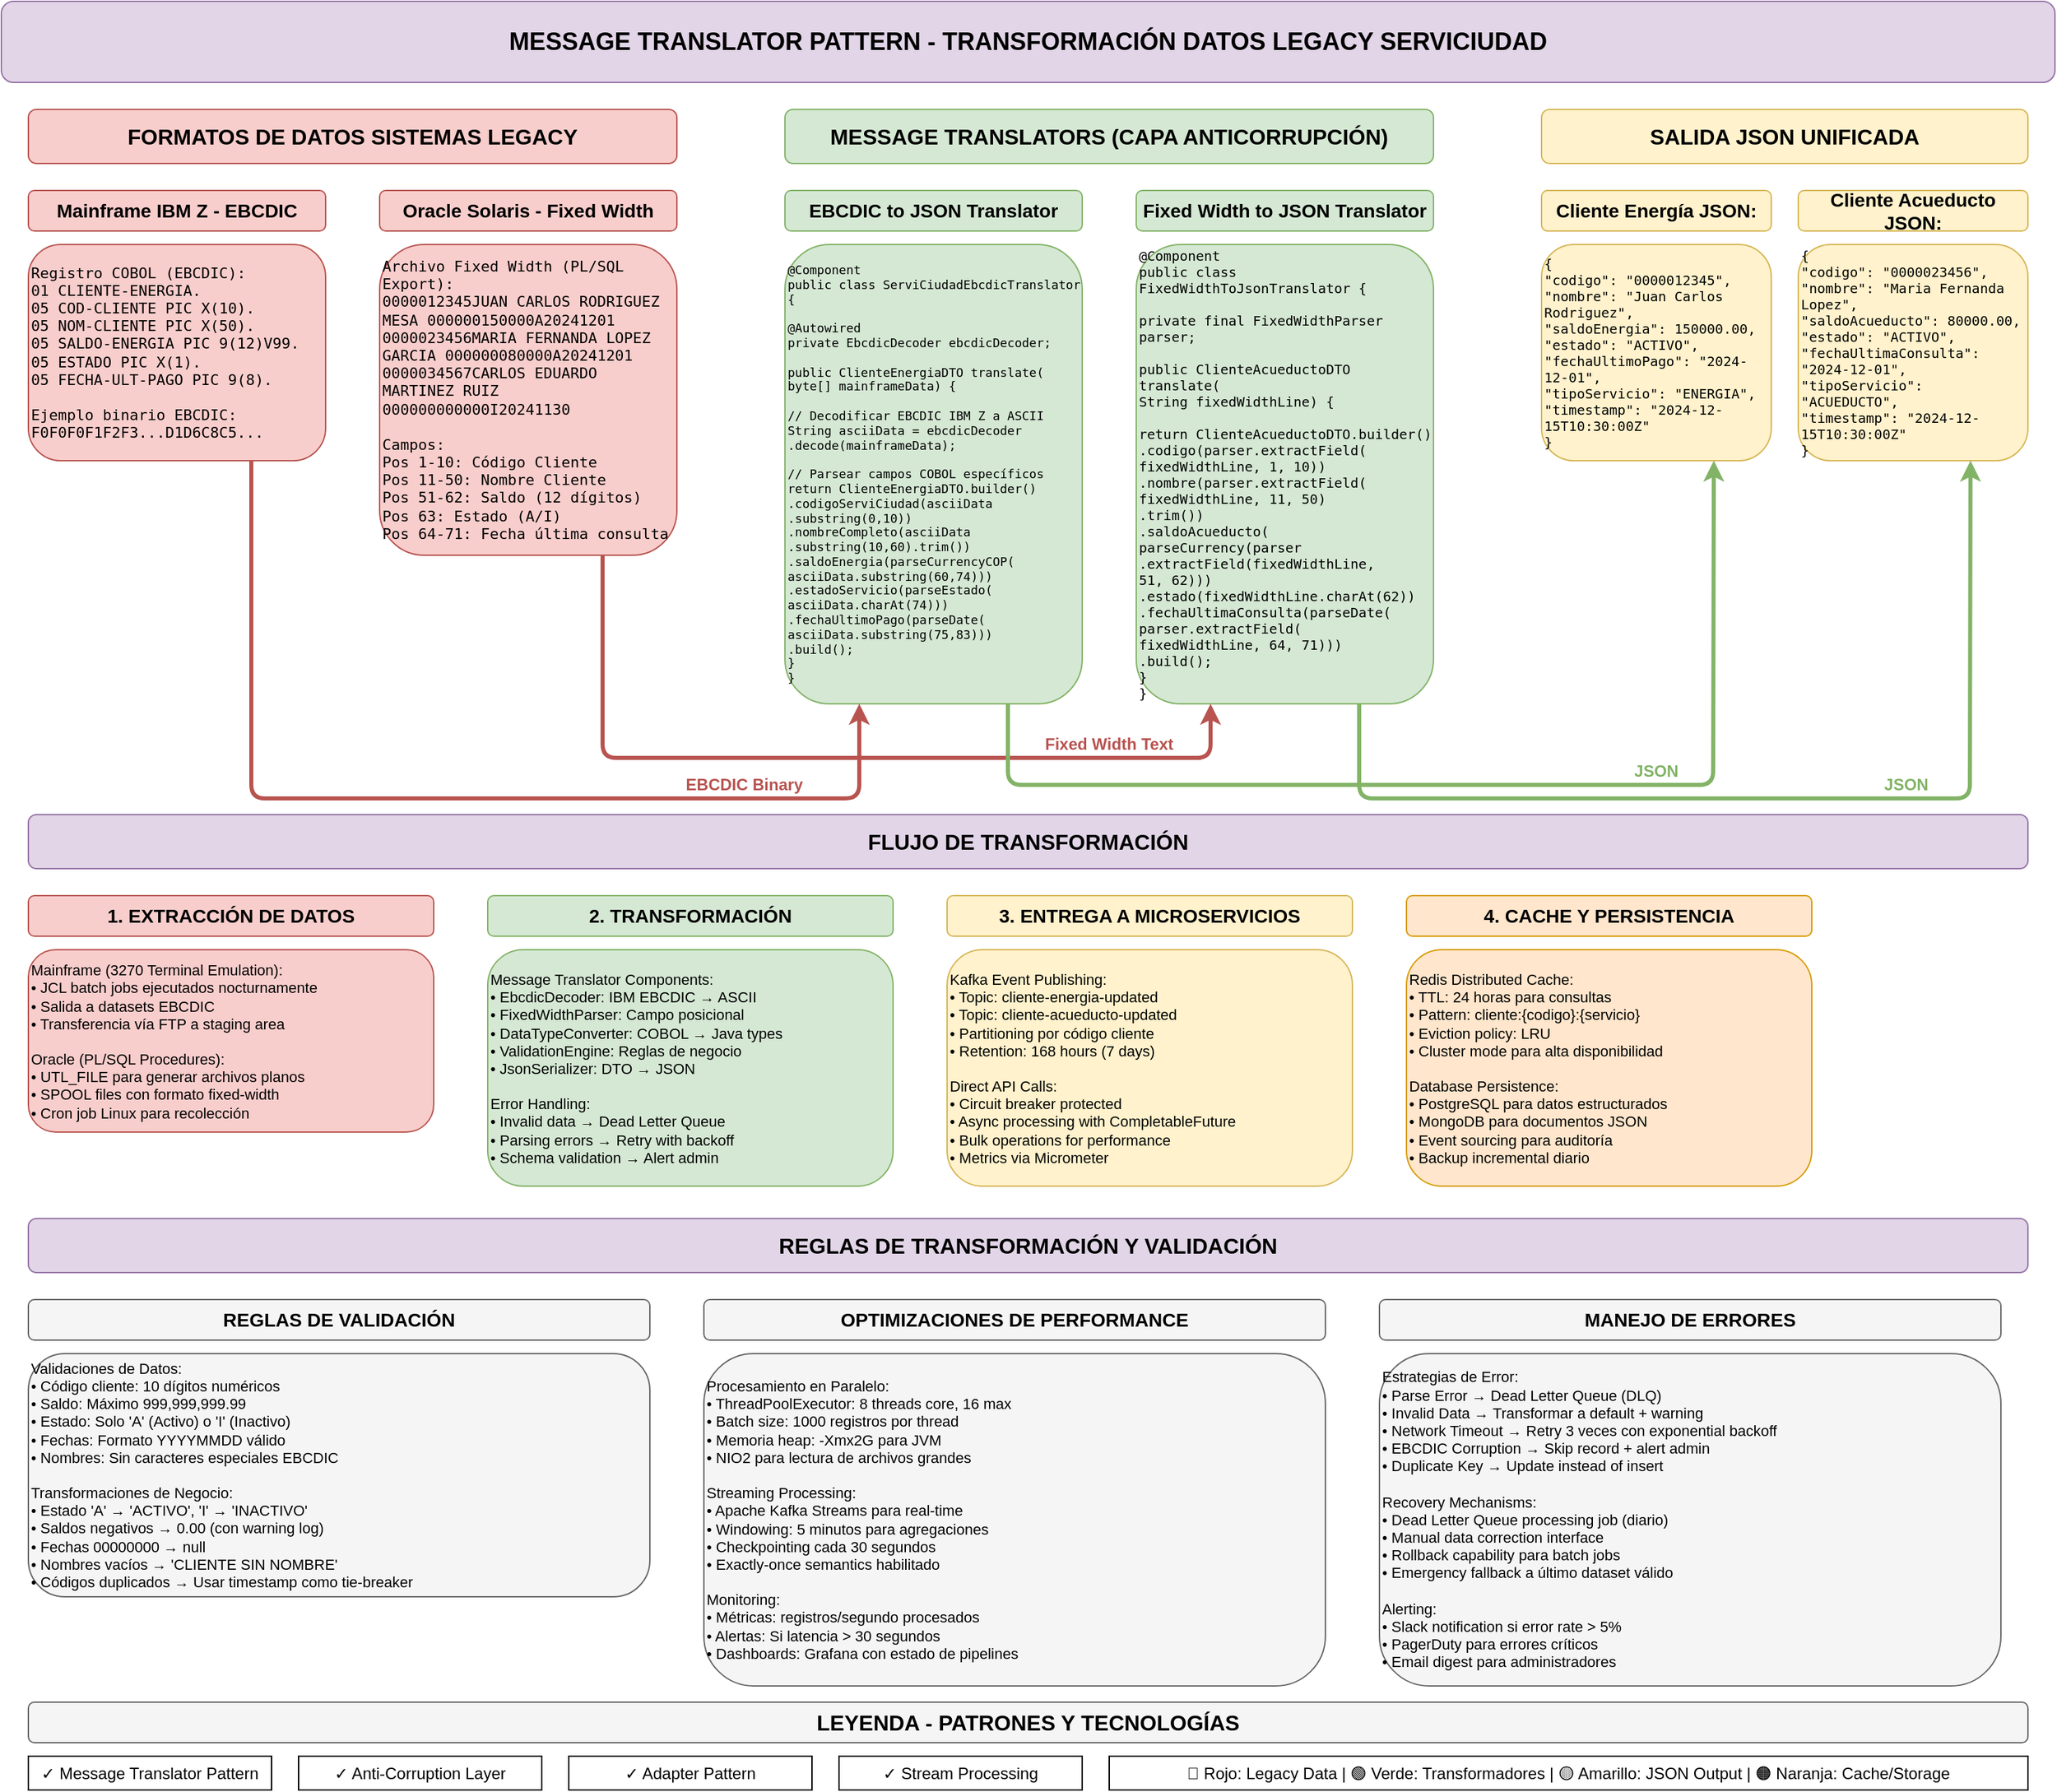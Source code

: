 <mxfile version="28.0.6">
  <diagram name="Message Translator Pattern" id="hSLeXp8D4B465JAbpXnK">
    <mxGraphModel dx="2978" dy="1778" grid="1" gridSize="10" guides="1" tooltips="1" connect="1" arrows="1" fold="1" page="1" pageScale="1" pageWidth="2336" pageHeight="1654" math="0" shadow="0">
      <root>
        <mxCell id="0" />
        <mxCell id="1" parent="0" />
        <mxCell id="lwAvNX4n_n1KdyO2GL06-1" value="MESSAGE TRANSLATOR PATTERN - TRANSFORMACIÓN DATOS LEGACY SERVICIUDAD" style="rounded=1;whiteSpace=wrap;html=1;fillColor=#e1d5e7;strokeColor=#9673a6;fontSize=18;fontStyle=1;" vertex="1" parent="1">
          <mxGeometry x="408" y="165" width="1520" height="60" as="geometry" />
        </mxCell>
        <mxCell id="lwAvNX4n_n1KdyO2GL06-2" value="FORMATOS DE DATOS SISTEMAS LEGACY" style="rounded=1;whiteSpace=wrap;html=1;fillColor=#f8cecc;strokeColor=#b85450;fontSize=16;fontStyle=1;" vertex="1" parent="1">
          <mxGeometry x="428" y="245" width="480" height="40" as="geometry" />
        </mxCell>
        <mxCell id="lwAvNX4n_n1KdyO2GL06-3" value="Mainframe IBM Z - EBCDIC" style="rounded=1;whiteSpace=wrap;html=1;fillColor=#f8cecc;strokeColor=#b85450;fontSize=14;fontStyle=1;" vertex="1" parent="1">
          <mxGeometry x="428" y="305" width="220" height="30" as="geometry" />
        </mxCell>
        <mxCell id="lwAvNX4n_n1KdyO2GL06-4" value="Registro COBOL (EBCDIC):&#xa;01 CLIENTE-ENERGIA.&#xa;   05 COD-CLIENTE     PIC X(10).&#xa;   05 NOM-CLIENTE     PIC X(50).&#xa;   05 SALDO-ENERGIA   PIC 9(12)V99.&#xa;   05 ESTADO          PIC X(1).&#xa;   05 FECHA-ULT-PAGO  PIC 9(8).&#xa;&#xa;Ejemplo binario EBCDIC:&#xa;F0F0F0F1F2F3...D1D6C8C5..." style="rounded=1;whiteSpace=wrap;html=1;fillColor=#f8cecc;strokeColor=#b85450;align=left;fontFamily=monospace;fontSize=11;" vertex="1" parent="1">
          <mxGeometry x="428" y="345" width="220" height="160" as="geometry" />
        </mxCell>
        <mxCell id="lwAvNX4n_n1KdyO2GL06-5" value="Oracle Solaris - Fixed Width" style="rounded=1;whiteSpace=wrap;html=1;fillColor=#f8cecc;strokeColor=#b85450;fontSize=14;fontStyle=1;" vertex="1" parent="1">
          <mxGeometry x="688" y="305" width="220" height="30" as="geometry" />
        </mxCell>
        <mxCell id="lwAvNX4n_n1KdyO2GL06-6" value="Archivo Fixed Width (PL/SQL Export):&#xa;0000012345JUAN CARLOS RODRIGUEZ MESA    000000150000A20241201&#xa;0000023456MARIA FERNANDA LOPEZ GARCIA   000000080000A20241201&#xa;0000034567CARLOS EDUARDO MARTINEZ RUIZ  000000000000I20241130&#xa;&#xa;Campos:&#xa;Pos 1-10:   Código Cliente&#xa;Pos 11-50:  Nombre Cliente&#xa;Pos 51-62:  Saldo (12 dígitos)&#xa;Pos 63:     Estado (A/I)&#xa;Pos 64-71:  Fecha última consulta" style="rounded=1;whiteSpace=wrap;html=1;fillColor=#f8cecc;strokeColor=#b85450;align=left;fontFamily=monospace;fontSize=11;" vertex="1" parent="1">
          <mxGeometry x="688" y="345" width="220" height="230" as="geometry" />
        </mxCell>
        <mxCell id="lwAvNX4n_n1KdyO2GL06-7" value="MESSAGE TRANSLATORS (CAPA ANTICORRUPCIÓN)" style="rounded=1;whiteSpace=wrap;html=1;fillColor=#d5e8d4;strokeColor=#82b366;fontSize=16;fontStyle=1;" vertex="1" parent="1">
          <mxGeometry x="988" y="245" width="480" height="40" as="geometry" />
        </mxCell>
        <mxCell id="lwAvNX4n_n1KdyO2GL06-8" value="EBCDIC to JSON Translator" style="rounded=1;whiteSpace=wrap;html=1;fillColor=#d5e8d4;strokeColor=#82b366;fontSize=14;fontStyle=1;" vertex="1" parent="1">
          <mxGeometry x="988" y="305" width="220" height="30" as="geometry" />
        </mxCell>
        <mxCell id="lwAvNX4n_n1KdyO2GL06-9" value="@Component&#xa;public class ServiCiudadEbcdicTranslator {&#xa;    &#xa;    @Autowired&#xa;    private EbcdicDecoder ebcdicDecoder;&#xa;    &#xa;    public ClienteEnergiaDTO translate(&#xa;        byte[] mainframeData) {&#xa;        &#xa;        // Decodificar EBCDIC IBM Z a ASCII&#xa;        String asciiData = ebcdicDecoder&#xa;            .decode(mainframeData);&#xa;        &#xa;        // Parsear campos COBOL específicos&#xa;        return ClienteEnergiaDTO.builder()&#xa;            .codigoServiCiudad(asciiData&#xa;                .substring(0,10))&#xa;            .nombreCompleto(asciiData&#xa;                .substring(10,60).trim())&#xa;            .saldoEnergia(parseCurrencyCOP(&#xa;                asciiData.substring(60,74)))&#xa;            .estadoServicio(parseEstado(&#xa;                asciiData.charAt(74)))&#xa;            .fechaUltimoPago(parseDate(&#xa;                asciiData.substring(75,83)))&#xa;            .build();&#xa;    }&#xa;}" style="rounded=1;whiteSpace=wrap;html=1;fillColor=#d5e8d4;strokeColor=#82b366;align=left;fontFamily=monospace;fontSize=9;" vertex="1" parent="1">
          <mxGeometry x="988" y="345" width="220" height="340" as="geometry" />
        </mxCell>
        <mxCell id="lwAvNX4n_n1KdyO2GL06-10" value="Fixed Width to JSON Translator" style="rounded=1;whiteSpace=wrap;html=1;fillColor=#d5e8d4;strokeColor=#82b366;fontSize=14;fontStyle=1;" vertex="1" parent="1">
          <mxGeometry x="1248" y="305" width="220" height="30" as="geometry" />
        </mxCell>
        <mxCell id="lwAvNX4n_n1KdyO2GL06-11" value="@Component&#xa;public class FixedWidthToJsonTranslator {&#xa;    &#xa;    private final FixedWidthParser parser;&#xa;    &#xa;    public ClienteAcueductoDTO translate(&#xa;        String fixedWidthLine) {&#xa;        &#xa;        return ClienteAcueductoDTO.builder()&#xa;            .codigo(parser.extractField(&#xa;                fixedWidthLine, 1, 10))&#xa;            .nombre(parser.extractField(&#xa;                fixedWidthLine, 11, 50)&#xa;                .trim())&#xa;            .saldoAcueducto(&#xa;                parseCurrency(parser&#xa;                .extractField(fixedWidthLine, &#xa;                51, 62)))&#xa;            .estado(fixedWidthLine.charAt(62))&#xa;            .fechaUltimaConsulta(parseDate(&#xa;                parser.extractField(&#xa;                fixedWidthLine, 64, 71)))&#xa;            .build();&#xa;    }&#xa;}" style="rounded=1;whiteSpace=wrap;html=1;fillColor=#d5e8d4;strokeColor=#82b366;align=left;fontFamily=monospace;fontSize=10;" vertex="1" parent="1">
          <mxGeometry x="1248" y="345" width="220" height="340" as="geometry" />
        </mxCell>
        <mxCell id="lwAvNX4n_n1KdyO2GL06-12" value="SALIDA JSON UNIFICADA" style="rounded=1;whiteSpace=wrap;html=1;fillColor=#fff2cc;strokeColor=#d6b656;fontSize=16;fontStyle=1;" vertex="1" parent="1">
          <mxGeometry x="1548" y="245" width="360" height="40" as="geometry" />
        </mxCell>
        <mxCell id="lwAvNX4n_n1KdyO2GL06-13" value="Cliente Energía JSON:" style="rounded=1;whiteSpace=wrap;html=1;fillColor=#fff2cc;strokeColor=#d6b656;fontSize=14;fontStyle=1;" vertex="1" parent="1">
          <mxGeometry x="1548" y="305" width="170" height="30" as="geometry" />
        </mxCell>
        <mxCell id="lwAvNX4n_n1KdyO2GL06-14" value="{&#xa;  &quot;codigo&quot;: &quot;0000012345&quot;,&#xa;  &quot;nombre&quot;: &quot;Juan Carlos Rodriguez&quot;,&#xa;  &quot;saldoEnergia&quot;: 150000.00,&#xa;  &quot;estado&quot;: &quot;ACTIVO&quot;,&#xa;  &quot;fechaUltimoPago&quot;: &quot;2024-12-01&quot;,&#xa;  &quot;tipoServicio&quot;: &quot;ENERGIA&quot;,&#xa;  &quot;timestamp&quot;: &quot;2024-12-15T10:30:00Z&quot;&#xa;}" style="rounded=1;whiteSpace=wrap;html=1;fillColor=#fff2cc;strokeColor=#d6b656;align=left;fontFamily=monospace;fontSize=10;" vertex="1" parent="1">
          <mxGeometry x="1548" y="345" width="170" height="160" as="geometry" />
        </mxCell>
        <mxCell id="lwAvNX4n_n1KdyO2GL06-15" value="Cliente Acueducto JSON:" style="rounded=1;whiteSpace=wrap;html=1;fillColor=#fff2cc;strokeColor=#d6b656;fontSize=14;fontStyle=1;" vertex="1" parent="1">
          <mxGeometry x="1738" y="305" width="170" height="30" as="geometry" />
        </mxCell>
        <mxCell id="lwAvNX4n_n1KdyO2GL06-16" value="{&#xa;  &quot;codigo&quot;: &quot;0000023456&quot;,&#xa;  &quot;nombre&quot;: &quot;Maria Fernanda Lopez&quot;,&#xa;  &quot;saldoAcueducto&quot;: 80000.00,&#xa;  &quot;estado&quot;: &quot;ACTIVO&quot;,&#xa;  &quot;fechaUltimaConsulta&quot;: &quot;2024-12-01&quot;,&#xa;  &quot;tipoServicio&quot;: &quot;ACUEDUCTO&quot;,&#xa;  &quot;timestamp&quot;: &quot;2024-12-15T10:30:00Z&quot;&#xa;}" style="rounded=1;whiteSpace=wrap;html=1;fillColor=#fff2cc;strokeColor=#d6b656;align=left;fontFamily=monospace;fontSize=10;" vertex="1" parent="1">
          <mxGeometry x="1738" y="345" width="170" height="160" as="geometry" />
        </mxCell>
        <mxCell id="lwAvNX4n_n1KdyO2GL06-17" value="FLUJO DE TRANSFORMACIÓN" style="rounded=1;whiteSpace=wrap;html=1;fillColor=#e1d5e7;strokeColor=#9673a6;fontSize=16;fontStyle=1;" vertex="1" parent="1">
          <mxGeometry x="428" y="767" width="1480" height="40" as="geometry" />
        </mxCell>
        <mxCell id="lwAvNX4n_n1KdyO2GL06-18" value="1. EXTRACCIÓN DE DATOS" style="rounded=1;whiteSpace=wrap;html=1;fillColor=#f8cecc;strokeColor=#b85450;fontSize=14;fontStyle=1;" vertex="1" parent="1">
          <mxGeometry x="428" y="827" width="300" height="30" as="geometry" />
        </mxCell>
        <mxCell id="lwAvNX4n_n1KdyO2GL06-19" value="Mainframe (3270 Terminal Emulation):&#xa;• JCL batch jobs ejecutados nocturnamente&#xa;• Salida a datasets EBCDIC&#xa;• Transferencia vía FTP a staging area&#xa;&#xa;Oracle (PL/SQL Procedures):&#xa;• UTL_FILE para generar archivos planos&#xa;• SPOOL files con formato fixed-width&#xa;• Cron job Linux para recolección" style="rounded=1;whiteSpace=wrap;html=1;fillColor=#f8cecc;strokeColor=#b85450;align=left;fontSize=11;" vertex="1" parent="1">
          <mxGeometry x="428" y="867" width="300" height="135" as="geometry" />
        </mxCell>
        <mxCell id="lwAvNX4n_n1KdyO2GL06-20" value="2. TRANSFORMACIÓN" style="rounded=1;whiteSpace=wrap;html=1;fillColor=#d5e8d4;strokeColor=#82b366;fontSize=14;fontStyle=1;" vertex="1" parent="1">
          <mxGeometry x="768" y="827" width="300" height="30" as="geometry" />
        </mxCell>
        <mxCell id="lwAvNX4n_n1KdyO2GL06-21" value="Message Translator Components:&#xa;• EbcdicDecoder: IBM EBCDIC → ASCII&#xa;• FixedWidthParser: Campo posicional&#xa;• DataTypeConverter: COBOL → Java types&#xa;• ValidationEngine: Reglas de negocio&#xa;• JsonSerializer: DTO → JSON&#xa;&#xa;Error Handling:&#xa;• Invalid data → Dead Letter Queue&#xa;• Parsing errors → Retry with backoff&#xa;• Schema validation → Alert admin" style="rounded=1;whiteSpace=wrap;html=1;fillColor=#d5e8d4;strokeColor=#82b366;align=left;fontSize=11;" vertex="1" parent="1">
          <mxGeometry x="768" y="867" width="300" height="175" as="geometry" />
        </mxCell>
        <mxCell id="lwAvNX4n_n1KdyO2GL06-22" value="3. ENTREGA A MICROSERVICIOS" style="rounded=1;whiteSpace=wrap;html=1;fillColor=#fff2cc;strokeColor=#d6b656;fontSize=14;fontStyle=1;" vertex="1" parent="1">
          <mxGeometry x="1108" y="827" width="300" height="30" as="geometry" />
        </mxCell>
        <mxCell id="lwAvNX4n_n1KdyO2GL06-23" value="Kafka Event Publishing:&#xa;• Topic: cliente-energia-updated&#xa;• Topic: cliente-acueducto-updated&#xa;• Partitioning por código cliente&#xa;• Retention: 168 hours (7 days)&#xa;&#xa;Direct API Calls:&#xa;• Circuit breaker protected&#xa;• Async processing with CompletableFuture&#xa;• Bulk operations for performance&#xa;• Metrics via Micrometer" style="rounded=1;whiteSpace=wrap;html=1;fillColor=#fff2cc;strokeColor=#d6b656;align=left;fontSize=11;" vertex="1" parent="1">
          <mxGeometry x="1108" y="867" width="300" height="175" as="geometry" />
        </mxCell>
        <mxCell id="lwAvNX4n_n1KdyO2GL06-24" value="4. CACHE Y PERSISTENCIA" style="rounded=1;whiteSpace=wrap;html=1;fillColor=#ffe6cc;strokeColor=#d79b00;fontSize=14;fontStyle=1;" vertex="1" parent="1">
          <mxGeometry x="1448" y="827" width="300" height="30" as="geometry" />
        </mxCell>
        <mxCell id="lwAvNX4n_n1KdyO2GL06-25" value="Redis Distributed Cache:&#xa;• TTL: 24 horas para consultas&#xa;• Pattern: cliente:{codigo}:{servicio}&#xa;• Eviction policy: LRU&#xa;• Cluster mode para alta disponibilidad&#xa;&#xa;Database Persistence:&#xa;• PostgreSQL para datos estructurados&#xa;• MongoDB para documentos JSON&#xa;• Event sourcing para auditoría&#xa;• Backup incremental diario" style="rounded=1;whiteSpace=wrap;html=1;fillColor=#ffe6cc;strokeColor=#d79b00;align=left;fontSize=11;" vertex="1" parent="1">
          <mxGeometry x="1448" y="867" width="300" height="175" as="geometry" />
        </mxCell>
        <mxCell id="lwAvNX4n_n1KdyO2GL06-26" value="REGLAS DE TRANSFORMACIÓN Y VALIDACIÓN" style="rounded=1;whiteSpace=wrap;html=1;fillColor=#e1d5e7;strokeColor=#9673a6;fontSize=16;fontStyle=1;" vertex="1" parent="1">
          <mxGeometry x="428" y="1066" width="1480" height="40" as="geometry" />
        </mxCell>
        <mxCell id="lwAvNX4n_n1KdyO2GL06-27" value="REGLAS DE VALIDACIÓN" style="rounded=1;whiteSpace=wrap;html=1;fillColor=#f5f5f5;strokeColor=#666666;fontSize=14;fontStyle=1;" vertex="1" parent="1">
          <mxGeometry x="428" y="1126" width="460" height="30" as="geometry" />
        </mxCell>
        <mxCell id="lwAvNX4n_n1KdyO2GL06-28" value="Validaciones de Datos:&#xa;• Código cliente: 10 dígitos numéricos&#xa;• Saldo: Máximo 999,999,999.99&#xa;• Estado: Solo &#39;A&#39; (Activo) o &#39;I&#39; (Inactivo)&#xa;• Fechas: Formato YYYYMMDD válido&#xa;• Nombres: Sin caracteres especiales EBCDIC&#xa;&#xa;Transformaciones de Negocio:&#xa;• Estado &#39;A&#39; → &#39;ACTIVO&#39;, &#39;I&#39; → &#39;INACTIVO&#39;&#xa;• Saldos negativos → 0.00 (con warning log)&#xa;• Fechas 00000000 → null&#xa;• Nombres vacíos → &#39;CLIENTE SIN NOMBRE&#39;&#xa;• Códigos duplicados → Usar timestamp como tie-breaker" style="rounded=1;whiteSpace=wrap;html=1;fillColor=#f5f5f5;strokeColor=#666666;align=left;fontSize=11;" vertex="1" parent="1">
          <mxGeometry x="428" y="1166" width="460" height="180" as="geometry" />
        </mxCell>
        <mxCell id="lwAvNX4n_n1KdyO2GL06-29" value="OPTIMIZACIONES DE PERFORMANCE" style="rounded=1;whiteSpace=wrap;html=1;fillColor=#f5f5f5;strokeColor=#666666;fontSize=14;fontStyle=1;" vertex="1" parent="1">
          <mxGeometry x="928" y="1126" width="460" height="30" as="geometry" />
        </mxCell>
        <mxCell id="lwAvNX4n_n1KdyO2GL06-30" value="Procesamiento en Paralelo:&#xa;• ThreadPoolExecutor: 8 threads core, 16 max&#xa;• Batch size: 1000 registros por thread&#xa;• Memoria heap: -Xmx2G para JVM&#xa;• NIO2 para lectura de archivos grandes&#xa;&#xa;Streaming Processing:&#xa;• Apache Kafka Streams para real-time&#xa;• Windowing: 5 minutos para agregaciones&#xa;• Checkpointing cada 30 segundos&#xa;• Exactly-once semantics habilitado&#xa;&#xa;Monitoring:&#xa;• Métricas: registros/segundo procesados&#xa;• Alertas: Si latencia &gt; 30 segundos&#xa;• Dashboards: Grafana con estado de pipelines" style="rounded=1;whiteSpace=wrap;html=1;fillColor=#f5f5f5;strokeColor=#666666;align=left;fontSize=11;" vertex="1" parent="1">
          <mxGeometry x="928" y="1166" width="460" height="246" as="geometry" />
        </mxCell>
        <mxCell id="lwAvNX4n_n1KdyO2GL06-31" value="MANEJO DE ERRORES" style="rounded=1;whiteSpace=wrap;html=1;fillColor=#f5f5f5;strokeColor=#666666;fontSize=14;fontStyle=1;" vertex="1" parent="1">
          <mxGeometry x="1428" y="1126" width="460" height="30" as="geometry" />
        </mxCell>
        <mxCell id="lwAvNX4n_n1KdyO2GL06-32" value="Estrategias de Error:&#xa;• Parse Error → Dead Letter Queue (DLQ)&#xa;• Invalid Data → Transformar a default + warning&#xa;• Network Timeout → Retry 3 veces con exponential backoff&#xa;• EBCDIC Corruption → Skip record + alert admin&#xa;• Duplicate Key → Update instead of insert&#xa;&#xa;Recovery Mechanisms:&#xa;• Dead Letter Queue processing job (diario)&#xa;• Manual data correction interface&#xa;• Rollback capability para batch jobs&#xa;• Emergency fallback a último dataset válido&#xa;&#xa;Alerting:&#xa;• Slack notification si error rate &gt; 5%&#xa;• PagerDuty para errores críticos&#xa;• Email digest para administradores" style="rounded=1;whiteSpace=wrap;html=1;fillColor=#f5f5f5;strokeColor=#666666;align=left;fontSize=11;" vertex="1" parent="1">
          <mxGeometry x="1428" y="1166" width="460" height="246" as="geometry" />
        </mxCell>
        <mxCell id="lwAvNX4n_n1KdyO2GL06-33" style="endArrow=classic;html=1;strokeColor=#b85450;strokeWidth=3;exitX=0.75;exitY=1;exitDx=0;exitDy=0;entryX=0.25;entryY=1;entryDx=0;entryDy=0;" edge="1" parent="1" source="lwAvNX4n_n1KdyO2GL06-4" target="lwAvNX4n_n1KdyO2GL06-9">
          <mxGeometry width="50" height="50" relative="1" as="geometry">
            <mxPoint x="648" y="425" as="sourcePoint" />
            <mxPoint x="988" y="425" as="targetPoint" />
            <Array as="points">
              <mxPoint x="593" y="755" />
              <mxPoint x="1043" y="755" />
            </Array>
          </mxGeometry>
        </mxCell>
        <mxCell id="lwAvNX4n_n1KdyO2GL06-34" value="EBCDIC Binary" style="text;html=1;strokeColor=none;fillColor=none;align=center;verticalAlign=middle;whiteSpace=wrap;rounded=0;fontSize=12;fontColor=#b85450;fontStyle=1;" vertex="1" parent="1">
          <mxGeometry x="908" y="735" width="100" height="20" as="geometry" />
        </mxCell>
        <mxCell id="lwAvNX4n_n1KdyO2GL06-35" style="endArrow=classic;html=1;strokeColor=#b85450;strokeWidth=3;exitX=0.75;exitY=1;exitDx=0;exitDy=0;entryX=0.25;entryY=1;entryDx=0;entryDy=0;" edge="1" parent="1" source="lwAvNX4n_n1KdyO2GL06-6" target="lwAvNX4n_n1KdyO2GL06-11">
          <mxGeometry width="50" height="50" relative="1" as="geometry">
            <mxPoint x="908" y="425" as="sourcePoint" />
            <mxPoint x="1248" y="425" as="targetPoint" />
            <Array as="points">
              <mxPoint x="853" y="725" />
              <mxPoint x="1078" y="725" />
              <mxPoint x="1303" y="725" />
            </Array>
          </mxGeometry>
        </mxCell>
        <mxCell id="lwAvNX4n_n1KdyO2GL06-36" value="Fixed Width Text" style="text;html=1;strokeColor=none;fillColor=none;align=center;verticalAlign=middle;whiteSpace=wrap;rounded=0;fontSize=12;fontColor=#b85450;fontStyle=1;" vertex="1" parent="1">
          <mxGeometry x="1168" y="705" width="120" height="20" as="geometry" />
        </mxCell>
        <mxCell id="lwAvNX4n_n1KdyO2GL06-37" style="endArrow=classic;html=1;strokeColor=#82b366;strokeWidth=3;exitX=0.75;exitY=1;exitDx=0;exitDy=0;entryX=0.75;entryY=1;entryDx=0;entryDy=0;" edge="1" parent="1" source="lwAvNX4n_n1KdyO2GL06-9" target="lwAvNX4n_n1KdyO2GL06-14">
          <mxGeometry width="50" height="50" relative="1" as="geometry">
            <mxPoint x="1208" y="385" as="sourcePoint" />
            <mxPoint x="1548" y="385" as="targetPoint" />
            <Array as="points">
              <mxPoint x="1153" y="745" />
              <mxPoint x="1675" y="745" />
            </Array>
          </mxGeometry>
        </mxCell>
        <mxCell id="lwAvNX4n_n1KdyO2GL06-38" value="JSON" style="text;html=1;strokeColor=none;fillColor=none;align=center;verticalAlign=middle;whiteSpace=wrap;rounded=0;fontSize=12;fontColor=#82b366;fontStyle=1;" vertex="1" parent="1">
          <mxGeometry x="1603" y="725" width="60" height="20" as="geometry" />
        </mxCell>
        <mxCell id="lwAvNX4n_n1KdyO2GL06-39" style="endArrow=classic;html=1;strokeColor=#82b366;strokeWidth=3;exitX=0.75;exitY=1;exitDx=0;exitDy=0;entryX=0.75;entryY=1;entryDx=0;entryDy=0;" edge="1" parent="1" source="lwAvNX4n_n1KdyO2GL06-11" target="lwAvNX4n_n1KdyO2GL06-16">
          <mxGeometry width="50" height="50" relative="1" as="geometry">
            <mxPoint x="1468" y="385" as="sourcePoint" />
            <mxPoint x="1738" y="385" as="targetPoint" />
            <Array as="points">
              <mxPoint x="1413" y="755" />
              <mxPoint x="1865" y="755" />
            </Array>
          </mxGeometry>
        </mxCell>
        <mxCell id="lwAvNX4n_n1KdyO2GL06-40" value="JSON" style="text;html=1;strokeColor=none;fillColor=none;align=center;verticalAlign=middle;whiteSpace=wrap;rounded=0;fontSize=12;fontColor=#82b366;fontStyle=1;" vertex="1" parent="1">
          <mxGeometry x="1788" y="735" width="60" height="20" as="geometry" />
        </mxCell>
        <mxCell id="lwAvNX4n_n1KdyO2GL06-41" value="LEYENDA - PATRONES Y TECNOLOGÍAS" style="rounded=1;whiteSpace=wrap;html=1;fillColor=#f5f5f5;strokeColor=#666666;fontSize=16;fontStyle=1;" vertex="1" parent="1">
          <mxGeometry x="428" y="1424" width="1480" height="30" as="geometry" />
        </mxCell>
        <mxCell id="lwAvNX4n_n1KdyO2GL06-42" value="✓ Message Translator Pattern" style="rounded=0;whiteSpace=wrap;html=1;fontSize=12;" vertex="1" parent="1">
          <mxGeometry x="428" y="1464" width="180" height="25" as="geometry" />
        </mxCell>
        <mxCell id="lwAvNX4n_n1KdyO2GL06-43" value="✓ Anti-Corruption Layer" style="rounded=0;whiteSpace=wrap;html=1;fontSize=12;" vertex="1" parent="1">
          <mxGeometry x="628" y="1464" width="180" height="25" as="geometry" />
        </mxCell>
        <mxCell id="lwAvNX4n_n1KdyO2GL06-44" value="✓ Adapter Pattern" style="rounded=0;whiteSpace=wrap;html=1;fontSize=12;" vertex="1" parent="1">
          <mxGeometry x="828" y="1464" width="180" height="25" as="geometry" />
        </mxCell>
        <mxCell id="lwAvNX4n_n1KdyO2GL06-45" value="✓ Stream Processing" style="rounded=0;whiteSpace=wrap;html=1;fontSize=12;" vertex="1" parent="1">
          <mxGeometry x="1028" y="1464" width="180" height="25" as="geometry" />
        </mxCell>
        <mxCell id="lwAvNX4n_n1KdyO2GL06-46" value="🔴 Rojo: Legacy Data | 🟢 Verde: Transformadores | 🟡 Amarillo: JSON Output | 🟠 Naranja: Cache/Storage" style="rounded=0;whiteSpace=wrap;html=1;fontSize=12;" vertex="1" parent="1">
          <mxGeometry x="1228" y="1464" width="680" height="25" as="geometry" />
        </mxCell>
      </root>
    </mxGraphModel>
  </diagram>
</mxfile>
